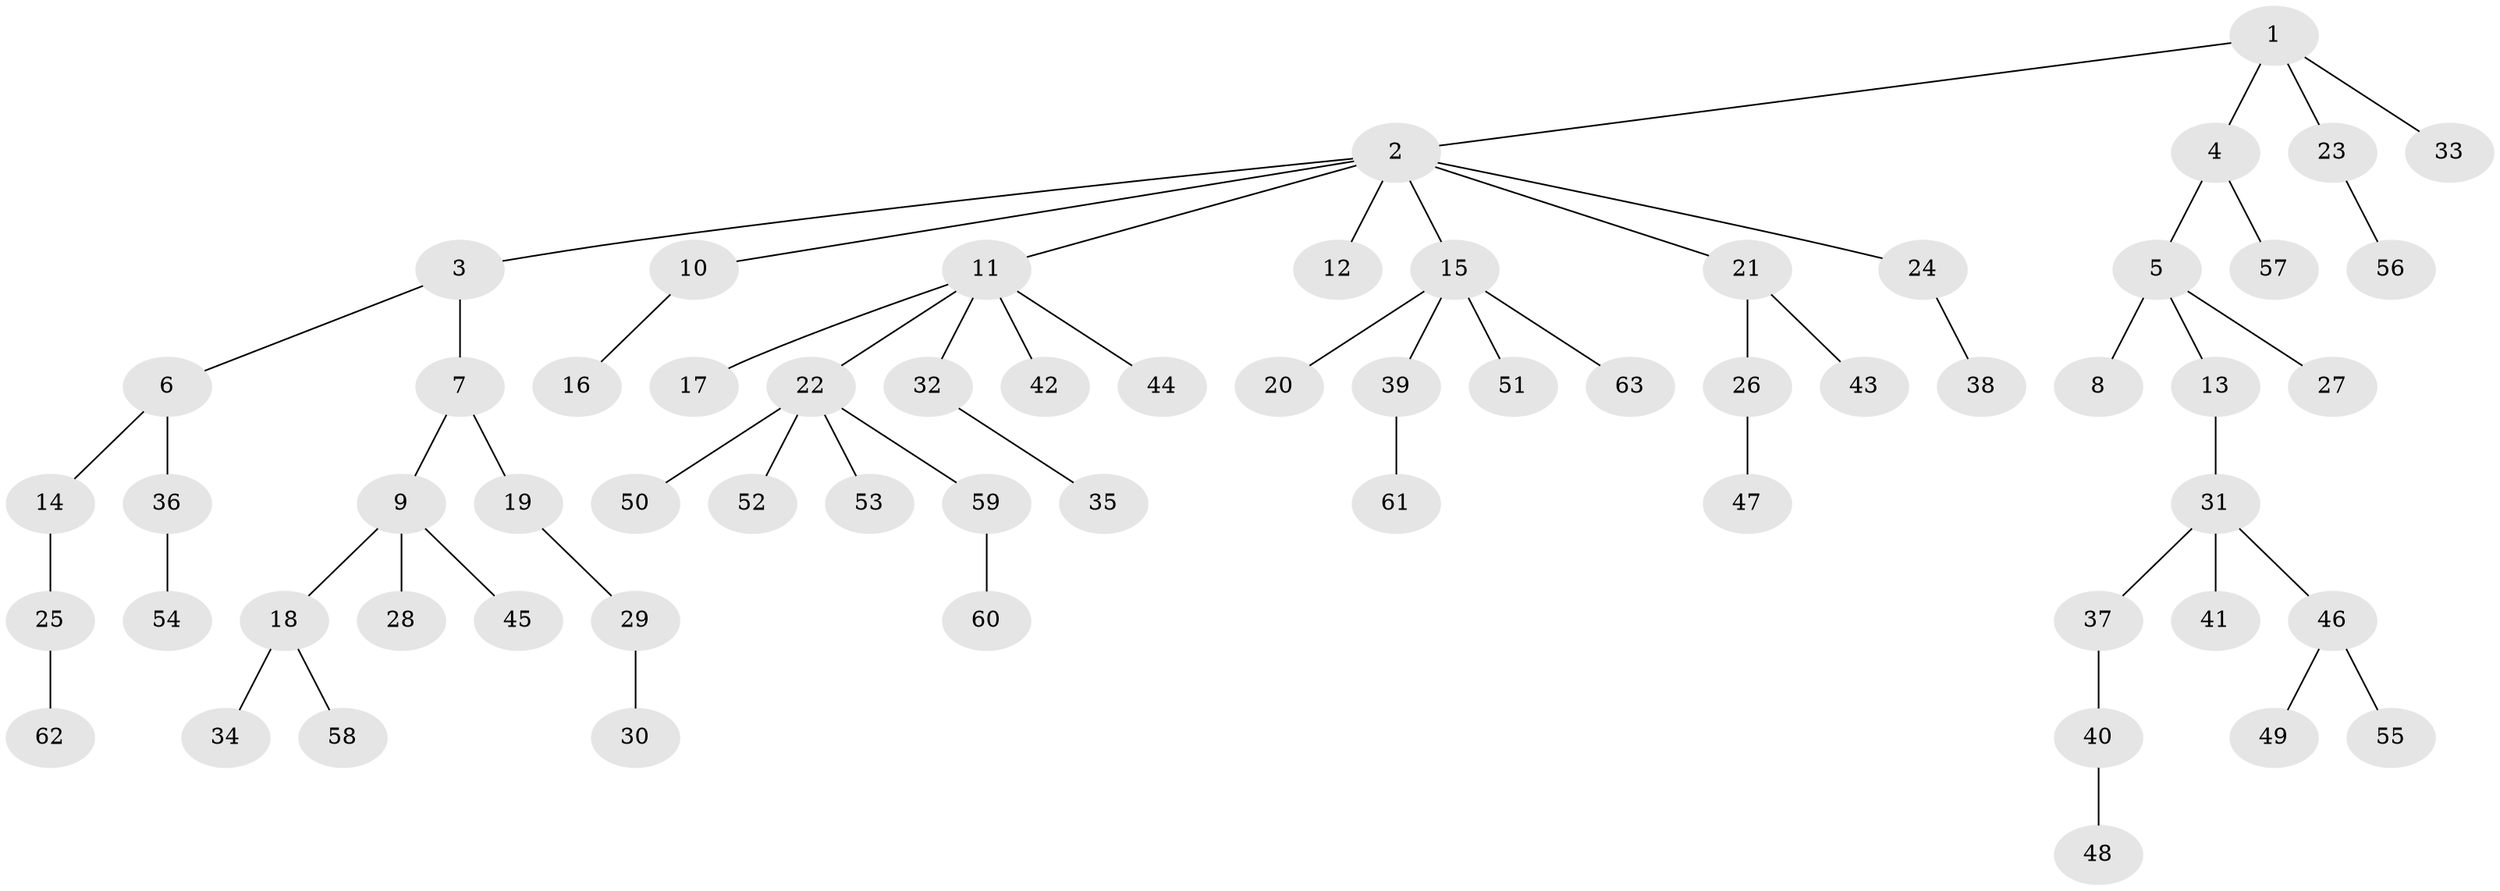 // Generated by graph-tools (version 1.1) at 2025/37/03/09/25 02:37:02]
// undirected, 63 vertices, 62 edges
graph export_dot {
graph [start="1"]
  node [color=gray90,style=filled];
  1;
  2;
  3;
  4;
  5;
  6;
  7;
  8;
  9;
  10;
  11;
  12;
  13;
  14;
  15;
  16;
  17;
  18;
  19;
  20;
  21;
  22;
  23;
  24;
  25;
  26;
  27;
  28;
  29;
  30;
  31;
  32;
  33;
  34;
  35;
  36;
  37;
  38;
  39;
  40;
  41;
  42;
  43;
  44;
  45;
  46;
  47;
  48;
  49;
  50;
  51;
  52;
  53;
  54;
  55;
  56;
  57;
  58;
  59;
  60;
  61;
  62;
  63;
  1 -- 2;
  1 -- 4;
  1 -- 23;
  1 -- 33;
  2 -- 3;
  2 -- 10;
  2 -- 11;
  2 -- 12;
  2 -- 15;
  2 -- 21;
  2 -- 24;
  3 -- 6;
  3 -- 7;
  4 -- 5;
  4 -- 57;
  5 -- 8;
  5 -- 13;
  5 -- 27;
  6 -- 14;
  6 -- 36;
  7 -- 9;
  7 -- 19;
  9 -- 18;
  9 -- 28;
  9 -- 45;
  10 -- 16;
  11 -- 17;
  11 -- 22;
  11 -- 32;
  11 -- 42;
  11 -- 44;
  13 -- 31;
  14 -- 25;
  15 -- 20;
  15 -- 39;
  15 -- 51;
  15 -- 63;
  18 -- 34;
  18 -- 58;
  19 -- 29;
  21 -- 26;
  21 -- 43;
  22 -- 50;
  22 -- 52;
  22 -- 53;
  22 -- 59;
  23 -- 56;
  24 -- 38;
  25 -- 62;
  26 -- 47;
  29 -- 30;
  31 -- 37;
  31 -- 41;
  31 -- 46;
  32 -- 35;
  36 -- 54;
  37 -- 40;
  39 -- 61;
  40 -- 48;
  46 -- 49;
  46 -- 55;
  59 -- 60;
}
